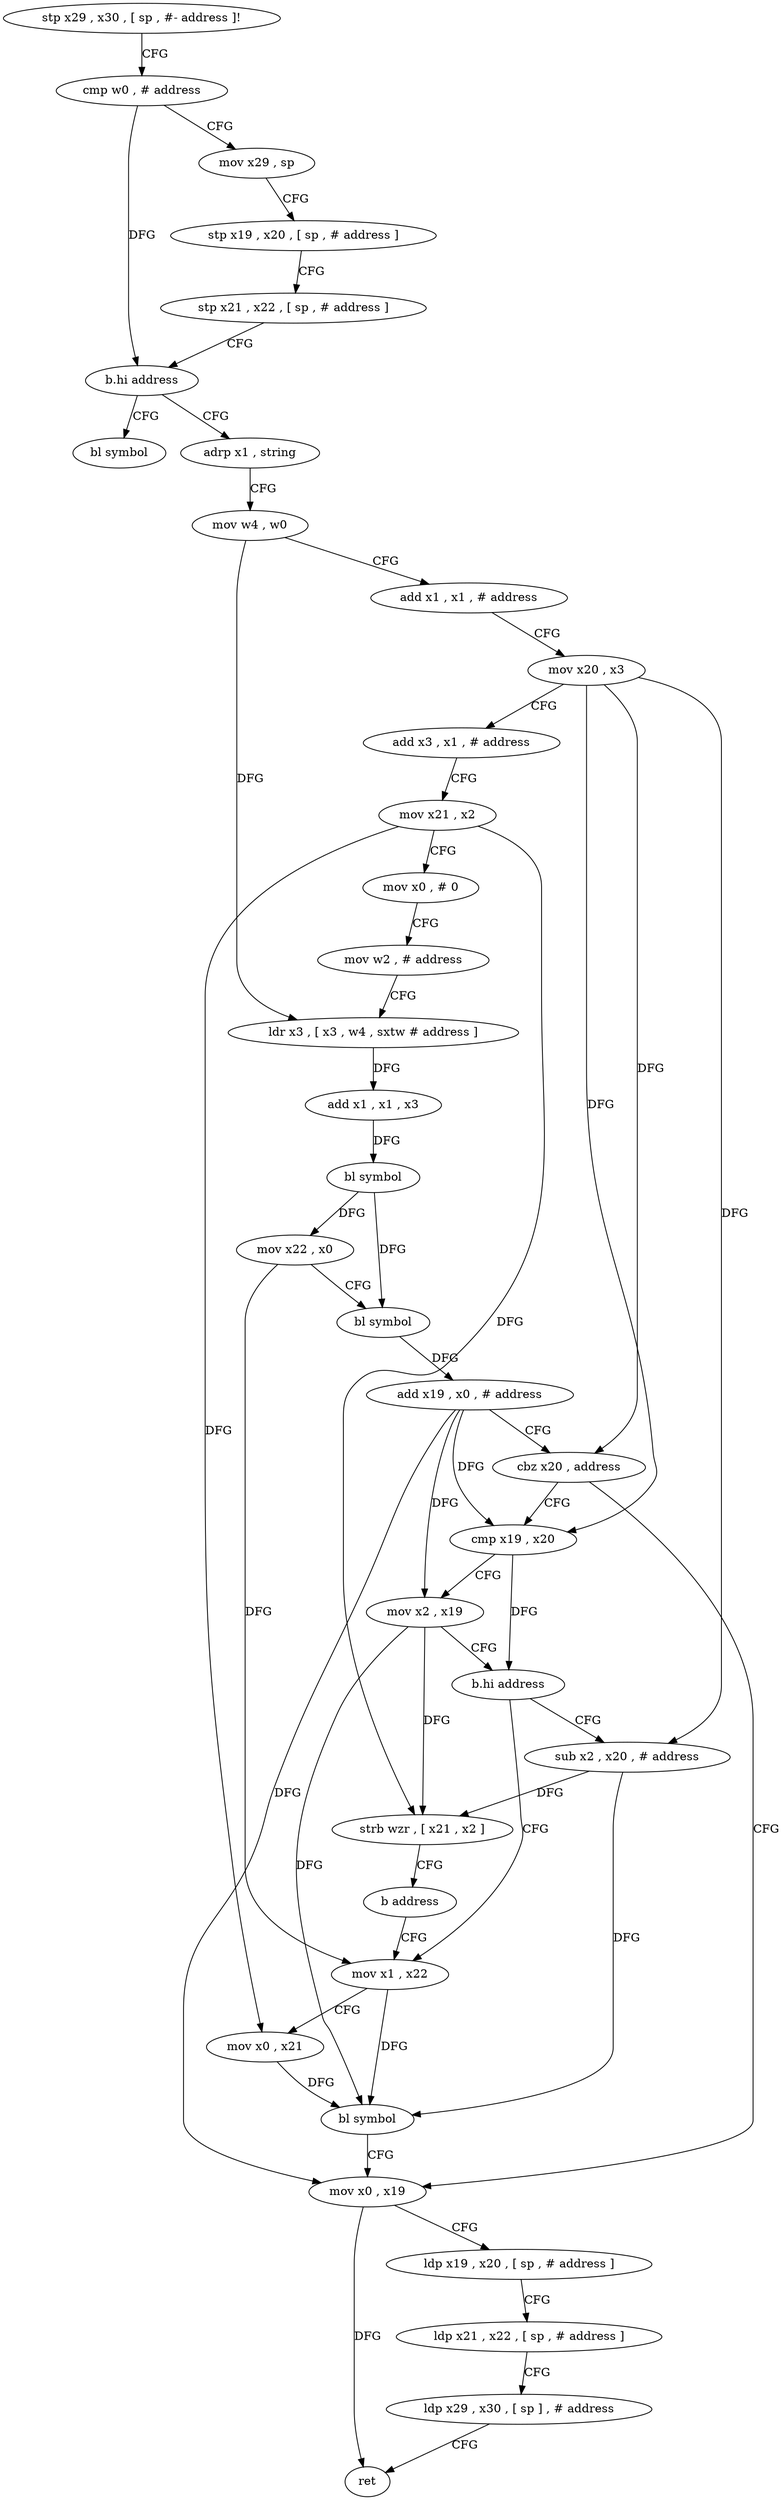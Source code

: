digraph "func" {
"4282208" [label = "stp x29 , x30 , [ sp , #- address ]!" ]
"4282212" [label = "cmp w0 , # address" ]
"4282216" [label = "mov x29 , sp" ]
"4282220" [label = "stp x19 , x20 , [ sp , # address ]" ]
"4282224" [label = "stp x21 , x22 , [ sp , # address ]" ]
"4282228" [label = "b.hi address" ]
"4282336" [label = "bl symbol" ]
"4282232" [label = "adrp x1 , string" ]
"4282236" [label = "mov w4 , w0" ]
"4282240" [label = "add x1 , x1 , # address" ]
"4282244" [label = "mov x20 , x3" ]
"4282248" [label = "add x3 , x1 , # address" ]
"4282252" [label = "mov x21 , x2" ]
"4282256" [label = "mov x0 , # 0" ]
"4282260" [label = "mov w2 , # address" ]
"4282264" [label = "ldr x3 , [ x3 , w4 , sxtw # address ]" ]
"4282268" [label = "add x1 , x1 , x3" ]
"4282272" [label = "bl symbol" ]
"4282276" [label = "mov x22 , x0" ]
"4282280" [label = "bl symbol" ]
"4282284" [label = "add x19 , x0 , # address" ]
"4282288" [label = "cbz x20 , address" ]
"4282316" [label = "mov x0 , x19" ]
"4282292" [label = "cmp x19 , x20" ]
"4282320" [label = "ldp x19 , x20 , [ sp , # address ]" ]
"4282324" [label = "ldp x21 , x22 , [ sp , # address ]" ]
"4282328" [label = "ldp x29 , x30 , [ sp ] , # address" ]
"4282332" [label = "ret" ]
"4282296" [label = "mov x2 , x19" ]
"4282300" [label = "b.hi address" ]
"4282344" [label = "sub x2 , x20 , # address" ]
"4282304" [label = "mov x1 , x22" ]
"4282348" [label = "strb wzr , [ x21 , x2 ]" ]
"4282352" [label = "b address" ]
"4282308" [label = "mov x0 , x21" ]
"4282312" [label = "bl symbol" ]
"4282208" -> "4282212" [ label = "CFG" ]
"4282212" -> "4282216" [ label = "CFG" ]
"4282212" -> "4282228" [ label = "DFG" ]
"4282216" -> "4282220" [ label = "CFG" ]
"4282220" -> "4282224" [ label = "CFG" ]
"4282224" -> "4282228" [ label = "CFG" ]
"4282228" -> "4282336" [ label = "CFG" ]
"4282228" -> "4282232" [ label = "CFG" ]
"4282232" -> "4282236" [ label = "CFG" ]
"4282236" -> "4282240" [ label = "CFG" ]
"4282236" -> "4282264" [ label = "DFG" ]
"4282240" -> "4282244" [ label = "CFG" ]
"4282244" -> "4282248" [ label = "CFG" ]
"4282244" -> "4282288" [ label = "DFG" ]
"4282244" -> "4282292" [ label = "DFG" ]
"4282244" -> "4282344" [ label = "DFG" ]
"4282248" -> "4282252" [ label = "CFG" ]
"4282252" -> "4282256" [ label = "CFG" ]
"4282252" -> "4282348" [ label = "DFG" ]
"4282252" -> "4282308" [ label = "DFG" ]
"4282256" -> "4282260" [ label = "CFG" ]
"4282260" -> "4282264" [ label = "CFG" ]
"4282264" -> "4282268" [ label = "DFG" ]
"4282268" -> "4282272" [ label = "DFG" ]
"4282272" -> "4282276" [ label = "DFG" ]
"4282272" -> "4282280" [ label = "DFG" ]
"4282276" -> "4282280" [ label = "CFG" ]
"4282276" -> "4282304" [ label = "DFG" ]
"4282280" -> "4282284" [ label = "DFG" ]
"4282284" -> "4282288" [ label = "CFG" ]
"4282284" -> "4282316" [ label = "DFG" ]
"4282284" -> "4282292" [ label = "DFG" ]
"4282284" -> "4282296" [ label = "DFG" ]
"4282288" -> "4282316" [ label = "CFG" ]
"4282288" -> "4282292" [ label = "CFG" ]
"4282316" -> "4282320" [ label = "CFG" ]
"4282316" -> "4282332" [ label = "DFG" ]
"4282292" -> "4282296" [ label = "CFG" ]
"4282292" -> "4282300" [ label = "DFG" ]
"4282320" -> "4282324" [ label = "CFG" ]
"4282324" -> "4282328" [ label = "CFG" ]
"4282328" -> "4282332" [ label = "CFG" ]
"4282296" -> "4282300" [ label = "CFG" ]
"4282296" -> "4282348" [ label = "DFG" ]
"4282296" -> "4282312" [ label = "DFG" ]
"4282300" -> "4282344" [ label = "CFG" ]
"4282300" -> "4282304" [ label = "CFG" ]
"4282344" -> "4282348" [ label = "DFG" ]
"4282344" -> "4282312" [ label = "DFG" ]
"4282304" -> "4282308" [ label = "CFG" ]
"4282304" -> "4282312" [ label = "DFG" ]
"4282348" -> "4282352" [ label = "CFG" ]
"4282352" -> "4282304" [ label = "CFG" ]
"4282308" -> "4282312" [ label = "DFG" ]
"4282312" -> "4282316" [ label = "CFG" ]
}
